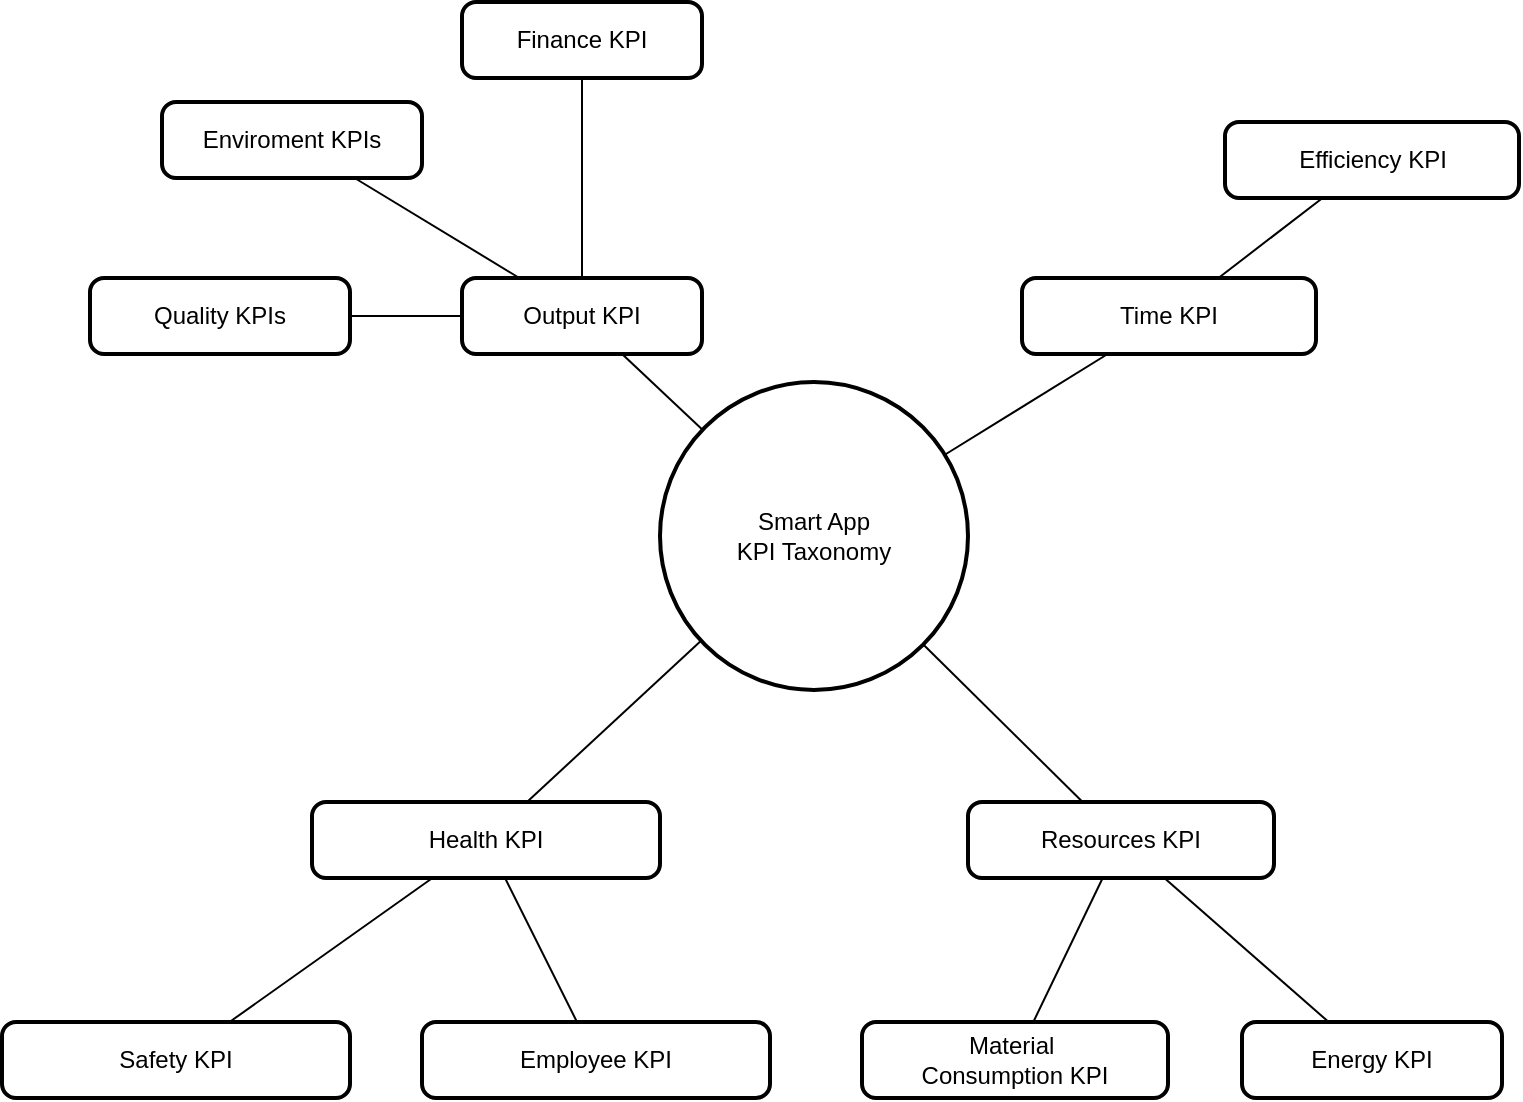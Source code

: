 <mxfile version="24.8.3">
  <diagram name="Pagina-1" id="2NDEH1Mb4MgoJHkJFnH6">
    <mxGraphModel dx="1434" dy="782" grid="1" gridSize="10" guides="1" tooltips="1" connect="1" arrows="1" fold="1" page="1" pageScale="1" pageWidth="827" pageHeight="1169" math="0" shadow="0">
      <root>
        <mxCell id="0" />
        <mxCell id="1" parent="0" />
        <mxCell id="2" value="Smart App&#xa;KPI Taxonomy" style="ellipse;aspect=fixed;strokeWidth=2;whiteSpace=wrap;" parent="1" vertex="1">
          <mxGeometry x="359" y="300" width="154" height="154" as="geometry" />
        </mxCell>
        <mxCell id="11" value="Time KPI" style="rounded=1;absoluteArcSize=1;arcSize=14;whiteSpace=wrap;strokeWidth=2;" parent="1" vertex="1">
          <mxGeometry x="540" y="248" width="147" height="38" as="geometry" />
        </mxCell>
        <mxCell id="12" value="Resources KPI" style="rounded=1;absoluteArcSize=1;arcSize=14;whiteSpace=wrap;strokeWidth=2;" parent="1" vertex="1">
          <mxGeometry x="513" y="510" width="153" height="38" as="geometry" />
        </mxCell>
        <mxCell id="13" value="Energy KPI" style="rounded=1;absoluteArcSize=1;arcSize=14;whiteSpace=wrap;strokeWidth=2;" parent="1" vertex="1">
          <mxGeometry x="650" y="620" width="130" height="38" as="geometry" />
        </mxCell>
        <mxCell id="14" value="Health KPI" style="rounded=1;absoluteArcSize=1;arcSize=14;whiteSpace=wrap;strokeWidth=2;" parent="1" vertex="1">
          <mxGeometry x="185" y="510" width="174" height="38" as="geometry" />
        </mxCell>
        <mxCell id="16" value="Output KPI" style="rounded=1;absoluteArcSize=1;arcSize=14;whiteSpace=wrap;strokeWidth=2;" parent="1" vertex="1">
          <mxGeometry x="260" y="248" width="120" height="38" as="geometry" />
        </mxCell>
        <mxCell id="25" style="endArrow=none" parent="1" source="2" target="11" edge="1">
          <mxGeometry relative="1" as="geometry" />
        </mxCell>
        <mxCell id="26" style="endArrow=none" parent="1" source="2" target="12" edge="1">
          <mxGeometry relative="1" as="geometry" />
        </mxCell>
        <mxCell id="27" style="endArrow=none" parent="1" source="12" target="13" edge="1">
          <mxGeometry relative="1" as="geometry" />
        </mxCell>
        <mxCell id="28" style="endArrow=none" parent="1" source="2" target="14" edge="1">
          <mxGeometry relative="1" as="geometry" />
        </mxCell>
        <mxCell id="30" style="endArrow=none" parent="1" source="2" target="16" edge="1">
          <mxGeometry relative="1" as="geometry" />
        </mxCell>
        <mxCell id="AFd-ICZsCgpPvtKR9CJo-30" value="Enviroment KPIs" style="rounded=1;absoluteArcSize=1;arcSize=14;whiteSpace=wrap;strokeWidth=2;" parent="1" vertex="1">
          <mxGeometry x="110" y="160" width="130" height="38" as="geometry" />
        </mxCell>
        <mxCell id="AFd-ICZsCgpPvtKR9CJo-31" style="endArrow=none;" parent="1" source="16" target="AFd-ICZsCgpPvtKR9CJo-30" edge="1">
          <mxGeometry relative="1" as="geometry">
            <mxPoint x="233" y="172" as="sourcePoint" />
          </mxGeometry>
        </mxCell>
        <mxCell id="AFd-ICZsCgpPvtKR9CJo-32" value="Efficiency KPI" style="rounded=1;absoluteArcSize=1;arcSize=14;whiteSpace=wrap;strokeWidth=2;" parent="1" vertex="1">
          <mxGeometry x="641.5" y="170" width="147" height="38" as="geometry" />
        </mxCell>
        <mxCell id="AFd-ICZsCgpPvtKR9CJo-34" style="endArrow=none;" parent="1" source="11" target="AFd-ICZsCgpPvtKR9CJo-32" edge="1">
          <mxGeometry relative="1" as="geometry">
            <mxPoint x="677" y="192" as="sourcePoint" />
            <mxPoint x="610" y="138" as="targetPoint" />
          </mxGeometry>
        </mxCell>
        <mxCell id="AFd-ICZsCgpPvtKR9CJo-35" value="Safety KPI" style="rounded=1;absoluteArcSize=1;arcSize=14;whiteSpace=wrap;strokeWidth=2;" parent="1" vertex="1">
          <mxGeometry x="30" y="620" width="174" height="38" as="geometry" />
        </mxCell>
        <mxCell id="AFd-ICZsCgpPvtKR9CJo-36" value="Employee KPI" style="rounded=1;absoluteArcSize=1;arcSize=14;whiteSpace=wrap;strokeWidth=2;" parent="1" vertex="1">
          <mxGeometry x="240" y="620" width="174" height="38" as="geometry" />
        </mxCell>
        <mxCell id="AFd-ICZsCgpPvtKR9CJo-37" style="endArrow=none" parent="1" source="14" target="AFd-ICZsCgpPvtKR9CJo-35" edge="1">
          <mxGeometry relative="1" as="geometry">
            <mxPoint x="397" y="594" as="sourcePoint" />
            <mxPoint x="397" y="680" as="targetPoint" />
          </mxGeometry>
        </mxCell>
        <mxCell id="AFd-ICZsCgpPvtKR9CJo-38" style="endArrow=none" parent="1" source="14" target="AFd-ICZsCgpPvtKR9CJo-36" edge="1">
          <mxGeometry relative="1" as="geometry">
            <mxPoint x="407" y="604" as="sourcePoint" />
            <mxPoint x="407" y="690" as="targetPoint" />
          </mxGeometry>
        </mxCell>
        <mxCell id="AFd-ICZsCgpPvtKR9CJo-39" value="Material &#xa;Consumption KPI" style="rounded=1;absoluteArcSize=1;arcSize=14;whiteSpace=wrap;strokeWidth=2;" parent="1" vertex="1">
          <mxGeometry x="460" y="620" width="153" height="38" as="geometry" />
        </mxCell>
        <mxCell id="AFd-ICZsCgpPvtKR9CJo-40" style="endArrow=none" parent="1" source="12" target="AFd-ICZsCgpPvtKR9CJo-39" edge="1">
          <mxGeometry relative="1" as="geometry">
            <mxPoint x="417" y="508" as="sourcePoint" />
            <mxPoint x="491" y="580" as="targetPoint" />
          </mxGeometry>
        </mxCell>
        <mxCell id="AFd-ICZsCgpPvtKR9CJo-41" value="Finance KPI" style="rounded=1;absoluteArcSize=1;arcSize=14;whiteSpace=wrap;strokeWidth=2;" parent="1" vertex="1">
          <mxGeometry x="260" y="110" width="120" height="38" as="geometry" />
        </mxCell>
        <mxCell id="AFd-ICZsCgpPvtKR9CJo-42" style="endArrow=none" parent="1" source="16" target="AFd-ICZsCgpPvtKR9CJo-41" edge="1">
          <mxGeometry relative="1" as="geometry">
            <mxPoint x="334" y="352" as="sourcePoint" />
            <mxPoint x="267" y="400" as="targetPoint" />
          </mxGeometry>
        </mxCell>
        <mxCell id="405A2tpMuCEQXdGowLuR-32" value="Quality KPIs" style="rounded=1;absoluteArcSize=1;arcSize=14;whiteSpace=wrap;strokeWidth=2;" vertex="1" parent="1">
          <mxGeometry x="74" y="248" width="130" height="38" as="geometry" />
        </mxCell>
        <mxCell id="405A2tpMuCEQXdGowLuR-33" style="endArrow=none;" edge="1" parent="1" source="16" target="405A2tpMuCEQXdGowLuR-32">
          <mxGeometry relative="1" as="geometry">
            <mxPoint x="237" y="384" as="sourcePoint" />
            <mxPoint x="183" y="326" as="targetPoint" />
          </mxGeometry>
        </mxCell>
      </root>
    </mxGraphModel>
  </diagram>
</mxfile>
